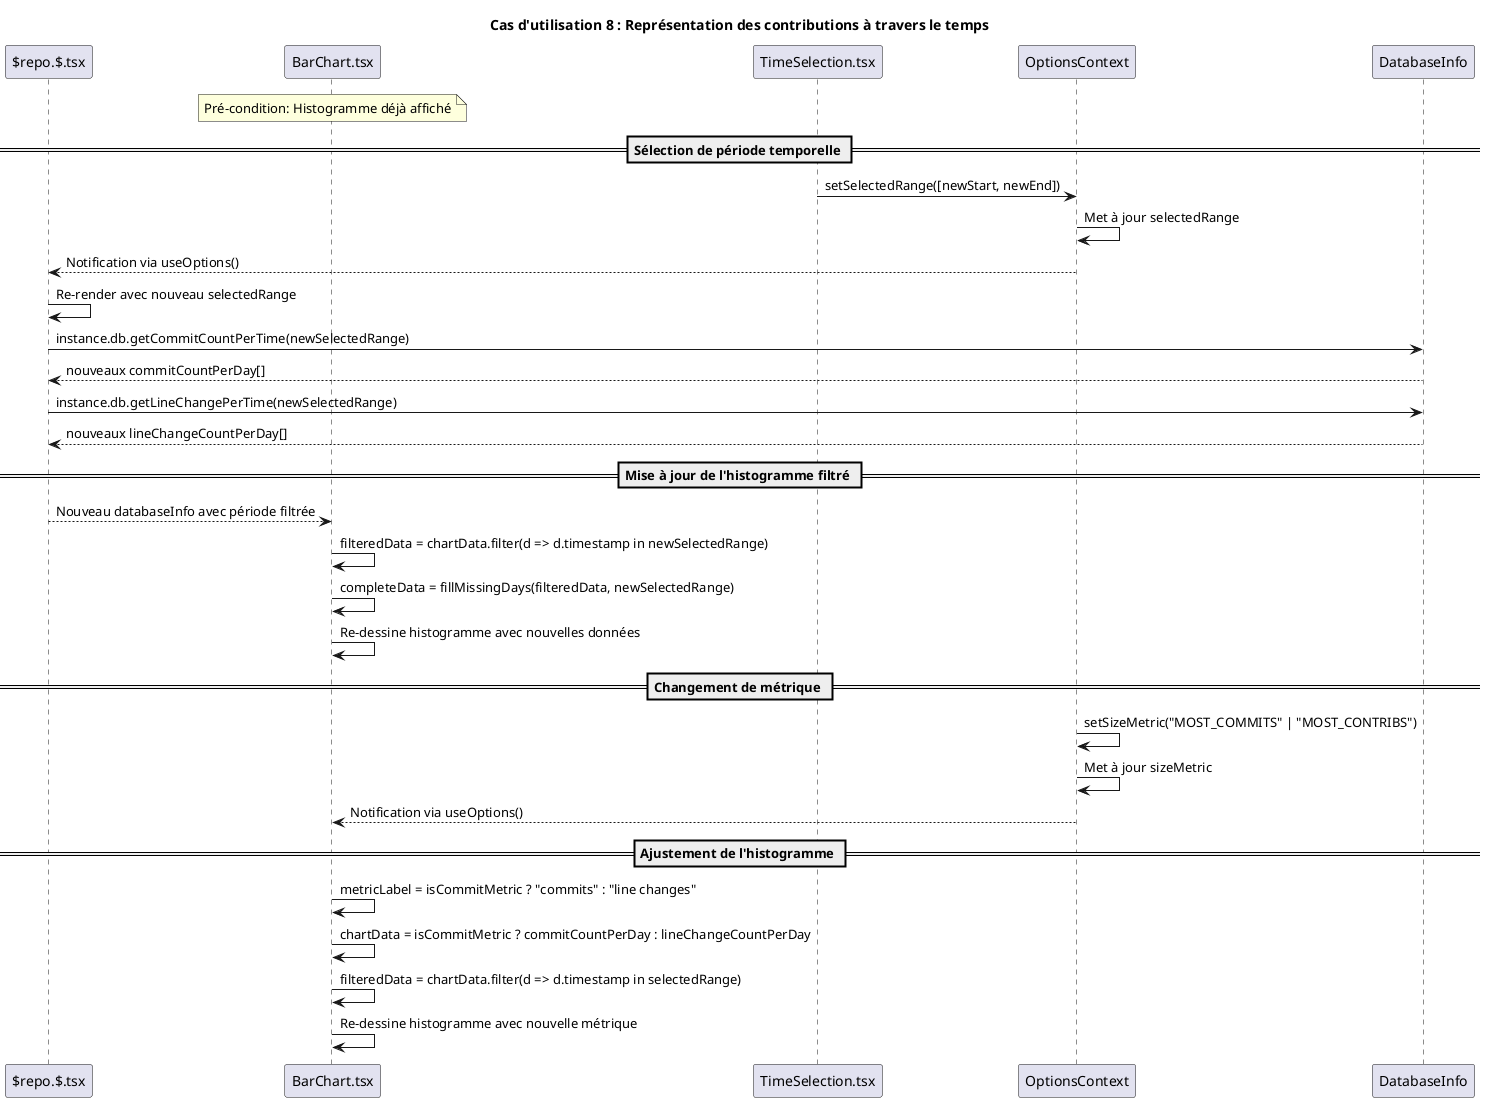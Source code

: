 @startuml
title Cas d'utilisation 8 : Représentation des contributions à travers le temps

participant "$repo.$.tsx" as R
participant "BarChart.tsx" as BC
participant "TimeSelection.tsx" as TS
participant "OptionsContext" as OC
participant "DatabaseInfo" as DB

note over BC: Pré-condition: Histogramme déjà affiché

== Sélection de période temporelle ==
TS -> OC: setSelectedRange([newStart, newEnd])
OC -> OC: Met à jour selectedRange

OC --> R: Notification via useOptions()
R -> R: Re-render avec nouveau selectedRange
R -> DB: instance.db.getCommitCountPerTime(newSelectedRange)
DB --> R: nouveaux commitCountPerDay[]
R -> DB: instance.db.getLineChangePerTime(newSelectedRange)
DB --> R: nouveaux lineChangeCountPerDay[]

== Mise à jour de l'histogramme filtré ==
R --> BC: Nouveau databaseInfo avec période filtrée
BC -> BC: filteredData = chartData.filter(d => d.timestamp in newSelectedRange)
BC -> BC: completeData = fillMissingDays(filteredData, newSelectedRange)
BC -> BC: Re-dessine histogramme avec nouvelles données

== Changement de métrique ==
OC -> OC: setSizeMetric("MOST_COMMITS" | "MOST_CONTRIBS")
OC -> OC: Met à jour sizeMetric
OC --> BC: Notification via useOptions()

== Ajustement de l'histogramme ==
BC -> BC: metricLabel = isCommitMetric ? "commits" : "line changes"
BC -> BC: chartData = isCommitMetric ? commitCountPerDay : lineChangeCountPerDay
BC -> BC: filteredData = chartData.filter(d => d.timestamp in selectedRange)
BC -> BC: Re-dessine histogramme avec nouvelle métrique

@enduml